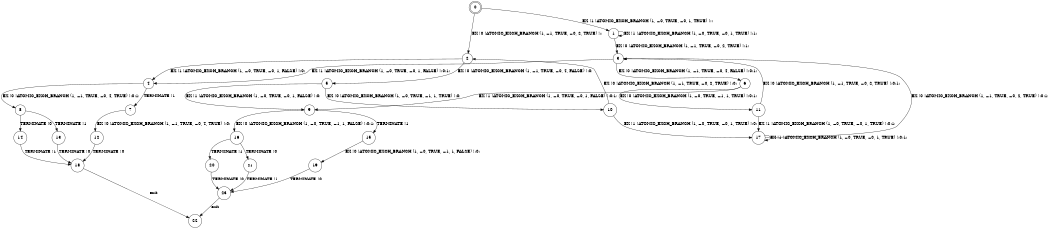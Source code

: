 digraph BCG {
size = "7, 10.5";
center = TRUE;
node [shape = circle];
0 [peripheries = 2];
0 -> 1 [label = "EX !1 !ATOMIC_EXCH_BRANCH (1, +0, TRUE, +0, 1, TRUE) !::"];
0 -> 2 [label = "EX !0 !ATOMIC_EXCH_BRANCH (1, +1, TRUE, +0, 2, TRUE) !::"];
1 -> 3 [label = "EX !0 !ATOMIC_EXCH_BRANCH (1, +1, TRUE, +0, 2, TRUE) !:1:"];
1 -> 1 [label = "EX !1 !ATOMIC_EXCH_BRANCH (1, +0, TRUE, +0, 1, TRUE) !:1:"];
2 -> 4 [label = "EX !1 !ATOMIC_EXCH_BRANCH (1, +0, TRUE, +0, 1, FALSE) !:0:"];
2 -> 5 [label = "EX !0 !ATOMIC_EXCH_BRANCH (1, +1, TRUE, +0, 4, FALSE) !:0:"];
3 -> 4 [label = "EX !1 !ATOMIC_EXCH_BRANCH (1, +0, TRUE, +0, 1, FALSE) !:0:1:"];
3 -> 6 [label = "EX !0 !ATOMIC_EXCH_BRANCH (1, +1, TRUE, +0, 4, FALSE) !:0:1:"];
4 -> 7 [label = "TERMINATE !1"];
4 -> 8 [label = "EX !0 !ATOMIC_EXCH_BRANCH (1, +1, TRUE, +0, 4, TRUE) !:0:1:"];
5 -> 9 [label = "EX !1 !ATOMIC_EXCH_BRANCH (1, +0, TRUE, +0, 1, FALSE) !:0:"];
5 -> 10 [label = "EX !0 !ATOMIC_EXCH_BRANCH (1, +0, TRUE, +1, 1, TRUE) !:0:"];
6 -> 9 [label = "EX !1 !ATOMIC_EXCH_BRANCH (1, +0, TRUE, +0, 1, FALSE) !:0:1:"];
6 -> 11 [label = "EX !0 !ATOMIC_EXCH_BRANCH (1, +0, TRUE, +1, 1, TRUE) !:0:1:"];
7 -> 12 [label = "EX !0 !ATOMIC_EXCH_BRANCH (1, +1, TRUE, +0, 4, TRUE) !:0:"];
8 -> 13 [label = "TERMINATE !1"];
8 -> 14 [label = "TERMINATE !0"];
9 -> 15 [label = "TERMINATE !1"];
9 -> 16 [label = "EX !0 !ATOMIC_EXCH_BRANCH (1, +0, TRUE, +1, 1, FALSE) !:0:1:"];
10 -> 17 [label = "EX !1 !ATOMIC_EXCH_BRANCH (1, +0, TRUE, +0, 1, TRUE) !:0:"];
10 -> 2 [label = "EX !0 !ATOMIC_EXCH_BRANCH (1, +1, TRUE, +0, 2, TRUE) !:0:"];
11 -> 17 [label = "EX !1 !ATOMIC_EXCH_BRANCH (1, +0, TRUE, +0, 1, TRUE) !:0:1:"];
11 -> 3 [label = "EX !0 !ATOMIC_EXCH_BRANCH (1, +1, TRUE, +0, 2, TRUE) !:0:1:"];
12 -> 18 [label = "TERMINATE !0"];
13 -> 18 [label = "TERMINATE !0"];
14 -> 18 [label = "TERMINATE !1"];
15 -> 19 [label = "EX !0 !ATOMIC_EXCH_BRANCH (1, +0, TRUE, +1, 1, FALSE) !:0:"];
16 -> 20 [label = "TERMINATE !1"];
16 -> 21 [label = "TERMINATE !0"];
17 -> 17 [label = "EX !1 !ATOMIC_EXCH_BRANCH (1, +0, TRUE, +0, 1, TRUE) !:0:1:"];
17 -> 3 [label = "EX !0 !ATOMIC_EXCH_BRANCH (1, +1, TRUE, +0, 2, TRUE) !:0:1:"];
18 -> 22 [label = "exit"];
19 -> 23 [label = "TERMINATE !0"];
20 -> 23 [label = "TERMINATE !0"];
21 -> 23 [label = "TERMINATE !1"];
23 -> 22 [label = "exit"];
}
